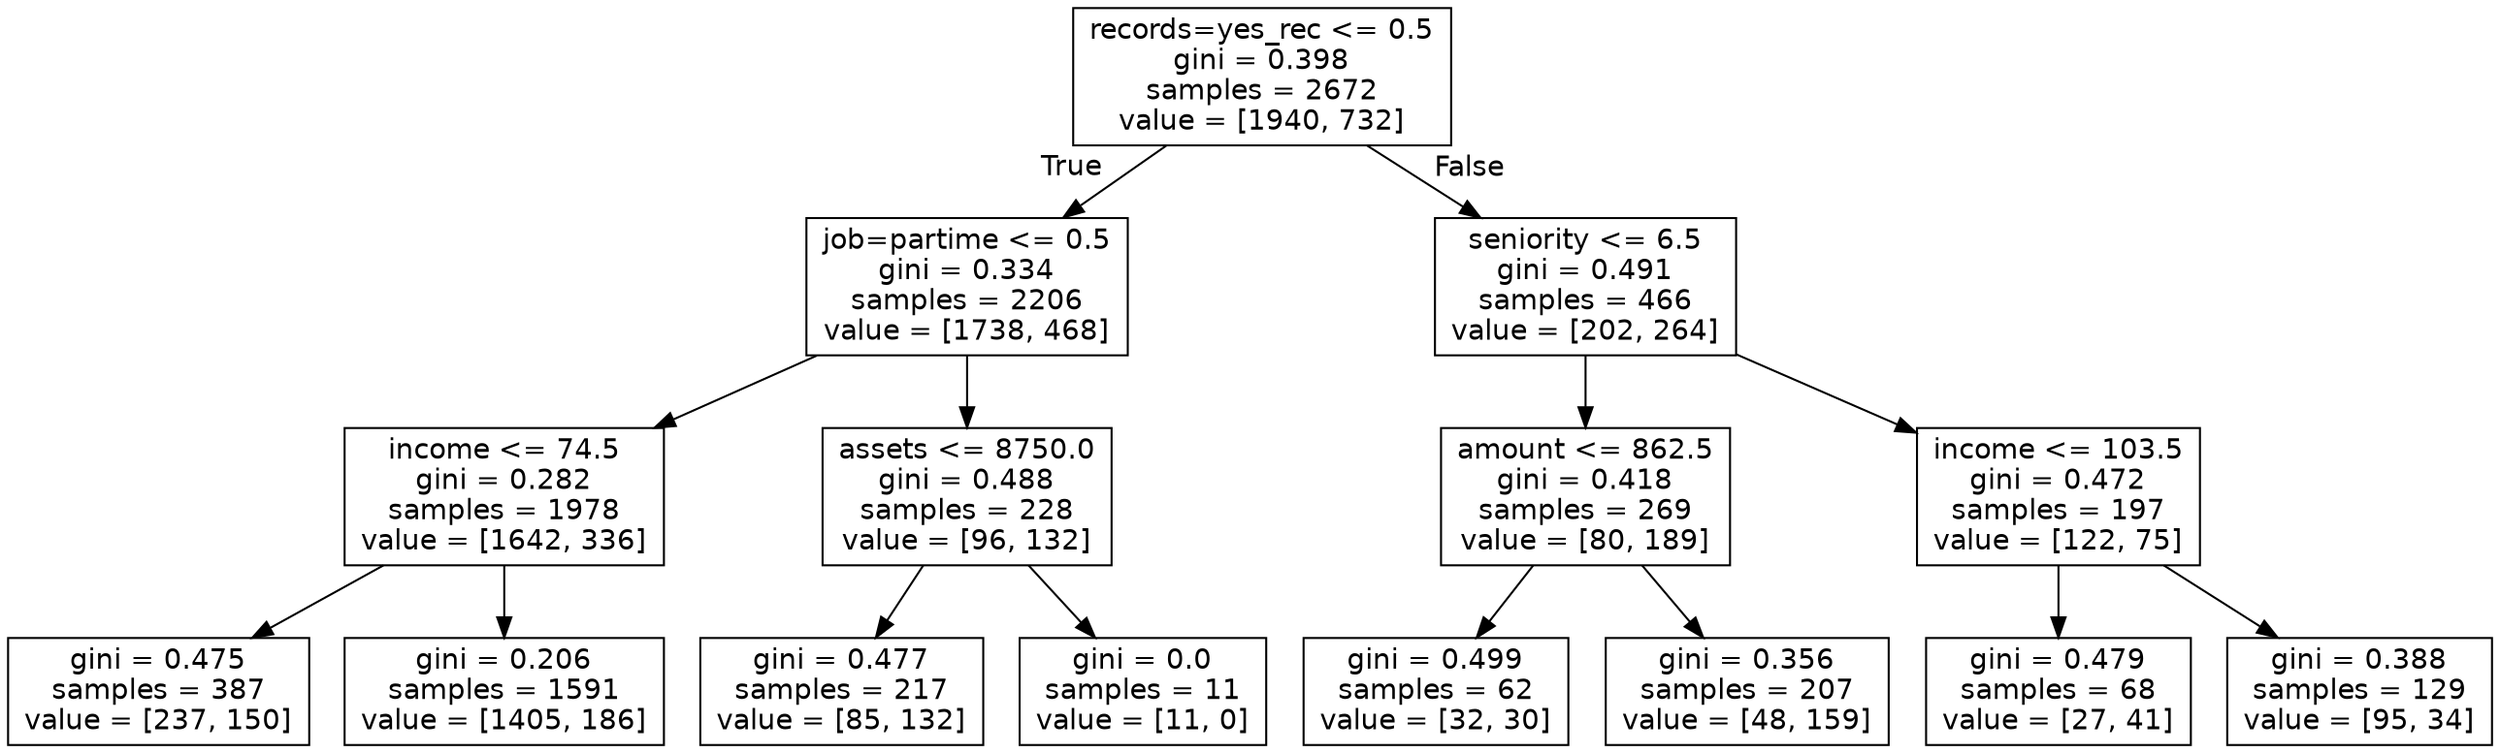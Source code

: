 digraph Tree {
node [shape=box, fontname="helvetica"] ;
edge [fontname="helvetica"] ;
0 [label="records=yes_rec <= 0.5\ngini = 0.398\nsamples = 2672\nvalue = [1940, 732]"] ;
1 [label="job=partime <= 0.5\ngini = 0.334\nsamples = 2206\nvalue = [1738, 468]"] ;
0 -> 1 [labeldistance=2.5, labelangle=45, headlabel="True"] ;
2 [label="income <= 74.5\ngini = 0.282\nsamples = 1978\nvalue = [1642, 336]"] ;
1 -> 2 ;
3 [label="gini = 0.475\nsamples = 387\nvalue = [237, 150]"] ;
2 -> 3 ;
4 [label="gini = 0.206\nsamples = 1591\nvalue = [1405, 186]"] ;
2 -> 4 ;
5 [label="assets <= 8750.0\ngini = 0.488\nsamples = 228\nvalue = [96, 132]"] ;
1 -> 5 ;
6 [label="gini = 0.477\nsamples = 217\nvalue = [85, 132]"] ;
5 -> 6 ;
7 [label="gini = 0.0\nsamples = 11\nvalue = [11, 0]"] ;
5 -> 7 ;
8 [label="seniority <= 6.5\ngini = 0.491\nsamples = 466\nvalue = [202, 264]"] ;
0 -> 8 [labeldistance=2.5, labelangle=-45, headlabel="False"] ;
9 [label="amount <= 862.5\ngini = 0.418\nsamples = 269\nvalue = [80, 189]"] ;
8 -> 9 ;
10 [label="gini = 0.499\nsamples = 62\nvalue = [32, 30]"] ;
9 -> 10 ;
11 [label="gini = 0.356\nsamples = 207\nvalue = [48, 159]"] ;
9 -> 11 ;
12 [label="income <= 103.5\ngini = 0.472\nsamples = 197\nvalue = [122, 75]"] ;
8 -> 12 ;
13 [label="gini = 0.479\nsamples = 68\nvalue = [27, 41]"] ;
12 -> 13 ;
14 [label="gini = 0.388\nsamples = 129\nvalue = [95, 34]"] ;
12 -> 14 ;
}